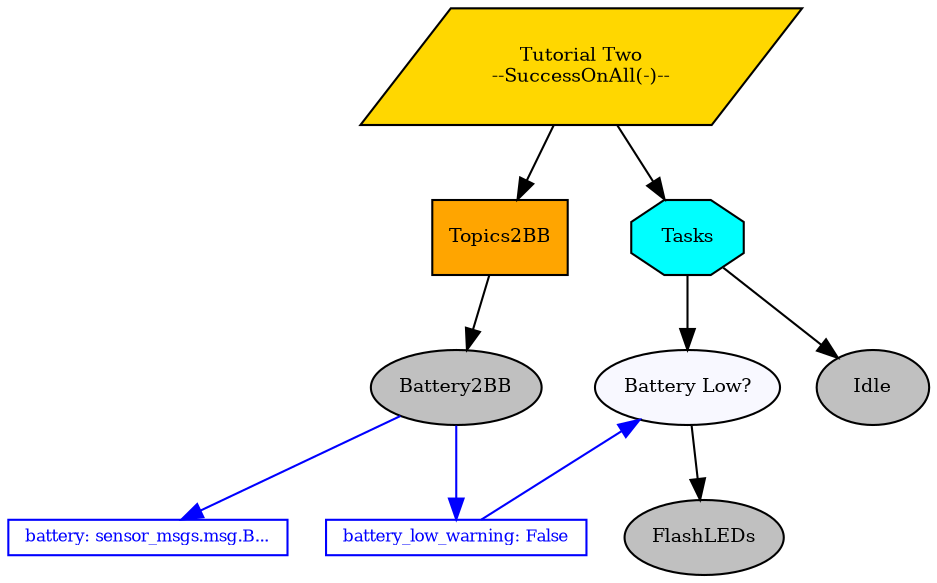 digraph pastafarianism {
graph [fontname="times-roman"];
node [fontname="times-roman"];
edge [fontname="times-roman"];
"Tutorial Two" [label="Tutorial Two\n--SuccessOnAll(-)--", shape=parallelogram, style=filled, fillcolor=gold, fontsize=9, fontcolor=black];
Topics2BB [label=Topics2BB, shape=box, style=filled, fillcolor=orange, fontsize=9, fontcolor=black];
"Tutorial Two" -> Topics2BB;
Battery2BB [label=Battery2BB, shape=ellipse, style=filled, fillcolor=gray, fontsize=9, fontcolor=black];
Topics2BB -> Battery2BB;
Tasks [label=Tasks, shape=octagon, style=filled, fillcolor=cyan, fontsize=9, fontcolor=black];
"Tutorial Two" -> Tasks;
"Battery Low?" [label="Battery Low?", shape=ellipse, style=filled, fillcolor=ghostwhite, fontsize=9, fontcolor=black];
Tasks -> "Battery Low?";
FlashLEDs [label=FlashLEDs, shape=ellipse, style=filled, fillcolor=gray, fontsize=9, fontcolor=black];
"Battery Low?" -> FlashLEDs;
Idle [label=Idle, shape=ellipse, style=filled, fillcolor=gray, fontsize=9, fontcolor=black];
Tasks -> Idle;
subgraph  {
label=children_of_Tasks;
rank=same;
"Battery Low?" [label="Battery Low?", shape=ellipse, style=filled, fillcolor=ghostwhite, fontsize=9, fontcolor=black];
Idle [label=Idle, shape=ellipse, style=filled, fillcolor=gray, fontsize=9, fontcolor=black];
}

subgraph  {
label="children_of_Tutorial Two";
rank=same;
Topics2BB [label=Topics2BB, shape=box, style=filled, fillcolor=orange, fontsize=9, fontcolor=black];
Tasks [label=Tasks, shape=octagon, style=filled, fillcolor=cyan, fontsize=9, fontcolor=black];
}

battery [label="battery: sensor_msgs.msg.B...", shape=box, style=filled, color=blue, fillcolor=white, fontsize=8, fontcolor=blue, width=0, height=0, fixedsize=False];
Battery2BB -> battery  [color=blue, constraint=True];
battery_low_warning [label="battery_low_warning: False", shape=box, style=filled, color=blue, fillcolor=white, fontsize=8, fontcolor=blue, width=0, height=0, fixedsize=False];
battery_low_warning -> "Battery Low?"  [color=blue, constraint=False];
Battery2BB -> battery_low_warning  [color=blue, constraint=True];
}
